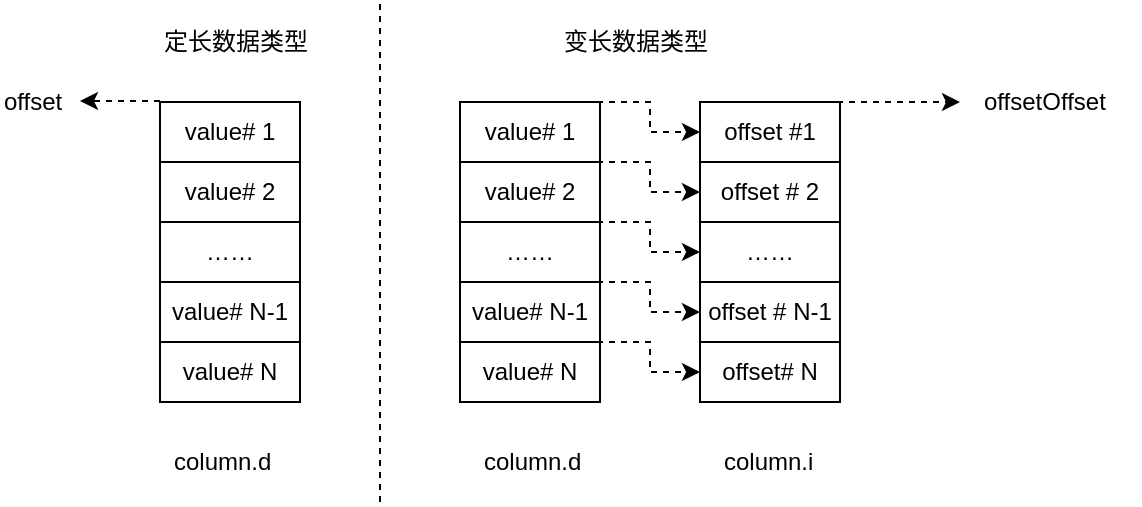 <mxfile version="12.2.2" type="device" pages="1"><diagram id="1EWQFNZANCl2Mi71YDkd" name="Page-1"><mxGraphModel dx="1106" dy="752" grid="1" gridSize="10" guides="1" tooltips="1" connect="1" arrows="1" fold="1" page="1" pageScale="1" pageWidth="827" pageHeight="1169" math="0" shadow="0"><root><mxCell id="0"/><mxCell id="1" parent="0"/><mxCell id="RtxEfoezraHWBOCuSxFx-1" value="value# 1" style="rounded=0;whiteSpace=wrap;html=1;" vertex="1" parent="1"><mxGeometry x="120" y="220" width="70" height="30" as="geometry"/></mxCell><mxCell id="RtxEfoezraHWBOCuSxFx-2" value="value# 2" style="rounded=0;whiteSpace=wrap;html=1;" vertex="1" parent="1"><mxGeometry x="120" y="250" width="70" height="30" as="geometry"/></mxCell><mxCell id="RtxEfoezraHWBOCuSxFx-3" value="……" style="rounded=0;whiteSpace=wrap;html=1;" vertex="1" parent="1"><mxGeometry x="120" y="280" width="70" height="30" as="geometry"/></mxCell><mxCell id="RtxEfoezraHWBOCuSxFx-4" value="value# N-1" style="rounded=0;whiteSpace=wrap;html=1;" vertex="1" parent="1"><mxGeometry x="120" y="310" width="70" height="30" as="geometry"/></mxCell><mxCell id="RtxEfoezraHWBOCuSxFx-5" value="value# N" style="rounded=0;whiteSpace=wrap;html=1;" vertex="1" parent="1"><mxGeometry x="120" y="340" width="70" height="30" as="geometry"/></mxCell><mxCell id="RtxEfoezraHWBOCuSxFx-22" style="edgeStyle=orthogonalEdgeStyle;rounded=0;orthogonalLoop=1;jettySize=auto;html=1;exitX=1;exitY=0.25;exitDx=0;exitDy=0;entryX=0;entryY=0.5;entryDx=0;entryDy=0;dashed=1;" edge="1" parent="1" source="RtxEfoezraHWBOCuSxFx-6" target="RtxEfoezraHWBOCuSxFx-11"><mxGeometry relative="1" as="geometry"><Array as="points"><mxPoint x="340" y="220"/><mxPoint x="365" y="220"/><mxPoint x="365" y="235"/></Array></mxGeometry></mxCell><mxCell id="RtxEfoezraHWBOCuSxFx-6" value="value# 1" style="rounded=0;whiteSpace=wrap;html=1;" vertex="1" parent="1"><mxGeometry x="270" y="220" width="70" height="30" as="geometry"/></mxCell><mxCell id="RtxEfoezraHWBOCuSxFx-23" style="edgeStyle=orthogonalEdgeStyle;rounded=0;orthogonalLoop=1;jettySize=auto;html=1;exitX=1;exitY=0.05;exitDx=0;exitDy=0;entryX=0;entryY=0.5;entryDx=0;entryDy=0;exitPerimeter=0;dashed=1;" edge="1" parent="1" source="RtxEfoezraHWBOCuSxFx-7" target="RtxEfoezraHWBOCuSxFx-12"><mxGeometry relative="1" as="geometry"><Array as="points"><mxPoint x="340" y="250"/><mxPoint x="365" y="250"/><mxPoint x="365" y="265"/></Array></mxGeometry></mxCell><mxCell id="RtxEfoezraHWBOCuSxFx-7" value="value# 2" style="rounded=0;whiteSpace=wrap;html=1;" vertex="1" parent="1"><mxGeometry x="270" y="250" width="70" height="30" as="geometry"/></mxCell><mxCell id="RtxEfoezraHWBOCuSxFx-8" value="……" style="rounded=0;whiteSpace=wrap;html=1;" vertex="1" parent="1"><mxGeometry x="270" y="280" width="70" height="30" as="geometry"/></mxCell><mxCell id="RtxEfoezraHWBOCuSxFx-9" value="value# N-1" style="rounded=0;whiteSpace=wrap;html=1;" vertex="1" parent="1"><mxGeometry x="270" y="310" width="70" height="30" as="geometry"/></mxCell><mxCell id="RtxEfoezraHWBOCuSxFx-10" value="value# N" style="rounded=0;whiteSpace=wrap;html=1;" vertex="1" parent="1"><mxGeometry x="270" y="340" width="70" height="30" as="geometry"/></mxCell><mxCell id="RtxEfoezraHWBOCuSxFx-11" value="offset #1" style="rounded=0;whiteSpace=wrap;html=1;" vertex="1" parent="1"><mxGeometry x="390" y="220" width="70" height="30" as="geometry"/></mxCell><mxCell id="RtxEfoezraHWBOCuSxFx-12" value="offset # 2" style="rounded=0;whiteSpace=wrap;html=1;" vertex="1" parent="1"><mxGeometry x="390" y="250" width="70" height="30" as="geometry"/></mxCell><mxCell id="RtxEfoezraHWBOCuSxFx-13" value="……" style="rounded=0;whiteSpace=wrap;html=1;" vertex="1" parent="1"><mxGeometry x="390" y="280" width="70" height="30" as="geometry"/></mxCell><mxCell id="RtxEfoezraHWBOCuSxFx-14" value="offset # N-1" style="rounded=0;whiteSpace=wrap;html=1;" vertex="1" parent="1"><mxGeometry x="390" y="310" width="70" height="30" as="geometry"/></mxCell><mxCell id="RtxEfoezraHWBOCuSxFx-15" value="offset# N" style="rounded=0;whiteSpace=wrap;html=1;" vertex="1" parent="1"><mxGeometry x="390" y="340" width="70" height="30" as="geometry"/></mxCell><mxCell id="RtxEfoezraHWBOCuSxFx-16" value="" style="endArrow=none;dashed=1;html=1;" edge="1" parent="1"><mxGeometry width="50" height="50" relative="1" as="geometry"><mxPoint x="230" y="420" as="sourcePoint"/><mxPoint x="230" y="170" as="targetPoint"/></mxGeometry></mxCell><mxCell id="RtxEfoezraHWBOCuSxFx-17" value="定长数据类型" style="text;html=1;resizable=0;points=[];autosize=1;align=left;verticalAlign=top;spacingTop=-4;" vertex="1" parent="1"><mxGeometry x="120" y="180" width="90" height="20" as="geometry"/></mxCell><mxCell id="RtxEfoezraHWBOCuSxFx-18" value="变长数据类型" style="text;html=1;resizable=0;points=[];autosize=1;align=left;verticalAlign=top;spacingTop=-4;" vertex="1" parent="1"><mxGeometry x="320" y="180" width="90" height="20" as="geometry"/></mxCell><mxCell id="RtxEfoezraHWBOCuSxFx-19" value="column.d" style="text;html=1;resizable=0;points=[];autosize=1;align=left;verticalAlign=top;spacingTop=-4;" vertex="1" parent="1"><mxGeometry x="125" y="390" width="60" height="20" as="geometry"/></mxCell><mxCell id="RtxEfoezraHWBOCuSxFx-20" value="column.d" style="text;html=1;resizable=0;points=[];autosize=1;align=left;verticalAlign=top;spacingTop=-4;" vertex="1" parent="1"><mxGeometry x="280" y="390" width="60" height="20" as="geometry"/></mxCell><mxCell id="RtxEfoezraHWBOCuSxFx-21" value="column.i" style="text;html=1;resizable=0;points=[];autosize=1;align=left;verticalAlign=top;spacingTop=-4;" vertex="1" parent="1"><mxGeometry x="400" y="390" width="60" height="20" as="geometry"/></mxCell><mxCell id="RtxEfoezraHWBOCuSxFx-25" style="edgeStyle=orthogonalEdgeStyle;rounded=0;orthogonalLoop=1;jettySize=auto;html=1;exitX=1;exitY=0.05;exitDx=0;exitDy=0;entryX=0;entryY=0.5;entryDx=0;entryDy=0;exitPerimeter=0;dashed=1;" edge="1" parent="1"><mxGeometry relative="1" as="geometry"><mxPoint x="340" y="281.5" as="sourcePoint"/><mxPoint x="390" y="295" as="targetPoint"/><Array as="points"><mxPoint x="340" y="280"/><mxPoint x="365" y="280"/><mxPoint x="365" y="295"/></Array></mxGeometry></mxCell><mxCell id="RtxEfoezraHWBOCuSxFx-26" style="edgeStyle=orthogonalEdgeStyle;rounded=0;orthogonalLoop=1;jettySize=auto;html=1;exitX=1;exitY=0.05;exitDx=0;exitDy=0;entryX=0;entryY=0.5;entryDx=0;entryDy=0;exitPerimeter=0;dashed=1;" edge="1" parent="1"><mxGeometry relative="1" as="geometry"><mxPoint x="340" y="311.5" as="sourcePoint"/><mxPoint x="390" y="325" as="targetPoint"/><Array as="points"><mxPoint x="340" y="310"/><mxPoint x="365" y="310"/><mxPoint x="365" y="325"/></Array></mxGeometry></mxCell><mxCell id="RtxEfoezraHWBOCuSxFx-27" style="edgeStyle=orthogonalEdgeStyle;rounded=0;orthogonalLoop=1;jettySize=auto;html=1;exitX=1;exitY=0.05;exitDx=0;exitDy=0;entryX=0;entryY=0.5;entryDx=0;entryDy=0;exitPerimeter=0;dashed=1;" edge="1" parent="1"><mxGeometry relative="1" as="geometry"><mxPoint x="340" y="341.5" as="sourcePoint"/><mxPoint x="390" y="355" as="targetPoint"/><Array as="points"><mxPoint x="340" y="340"/><mxPoint x="365" y="340"/><mxPoint x="365" y="355"/></Array></mxGeometry></mxCell><mxCell id="RtxEfoezraHWBOCuSxFx-28" style="edgeStyle=orthogonalEdgeStyle;rounded=0;orthogonalLoop=1;jettySize=auto;html=1;exitX=1;exitY=0.25;exitDx=0;exitDy=0;dashed=1;" edge="1" parent="1"><mxGeometry relative="1" as="geometry"><mxPoint x="460" y="227.5" as="sourcePoint"/><mxPoint x="520" y="220" as="targetPoint"/><Array as="points"><mxPoint x="460" y="220"/><mxPoint x="510" y="220"/></Array></mxGeometry></mxCell><mxCell id="RtxEfoezraHWBOCuSxFx-29" value="offsetOffset" style="text;html=1;resizable=0;points=[];autosize=1;align=left;verticalAlign=top;spacingTop=-4;" vertex="1" parent="1"><mxGeometry x="530" y="210" width="80" height="20" as="geometry"/></mxCell><mxCell id="RtxEfoezraHWBOCuSxFx-30" value="offset" style="text;html=1;resizable=0;points=[];autosize=1;align=left;verticalAlign=top;spacingTop=-4;" vertex="1" parent="1"><mxGeometry x="40" y="210" width="40" height="20" as="geometry"/></mxCell><mxCell id="RtxEfoezraHWBOCuSxFx-31" style="edgeStyle=orthogonalEdgeStyle;rounded=0;orthogonalLoop=1;jettySize=auto;html=1;dashed=1;" edge="1" parent="1"><mxGeometry relative="1" as="geometry"><mxPoint x="120" y="219.5" as="sourcePoint"/><mxPoint x="80" y="219.5" as="targetPoint"/><Array as="points"><mxPoint x="100" y="219"/><mxPoint x="150" y="219"/></Array></mxGeometry></mxCell></root></mxGraphModel></diagram></mxfile>